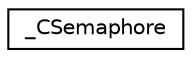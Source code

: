 digraph "Graphical Class Hierarchy"
{
 // LATEX_PDF_SIZE
  edge [fontname="Helvetica",fontsize="10",labelfontname="Helvetica",labelfontsize="10"];
  node [fontname="Helvetica",fontsize="10",shape=record];
  rankdir="LR";
  Node0 [label="_CSemaphore",height=0.2,width=0.4,color="black", fillcolor="white", style="filled",URL="$struct___c_semaphore.html",tooltip=" "];
}
